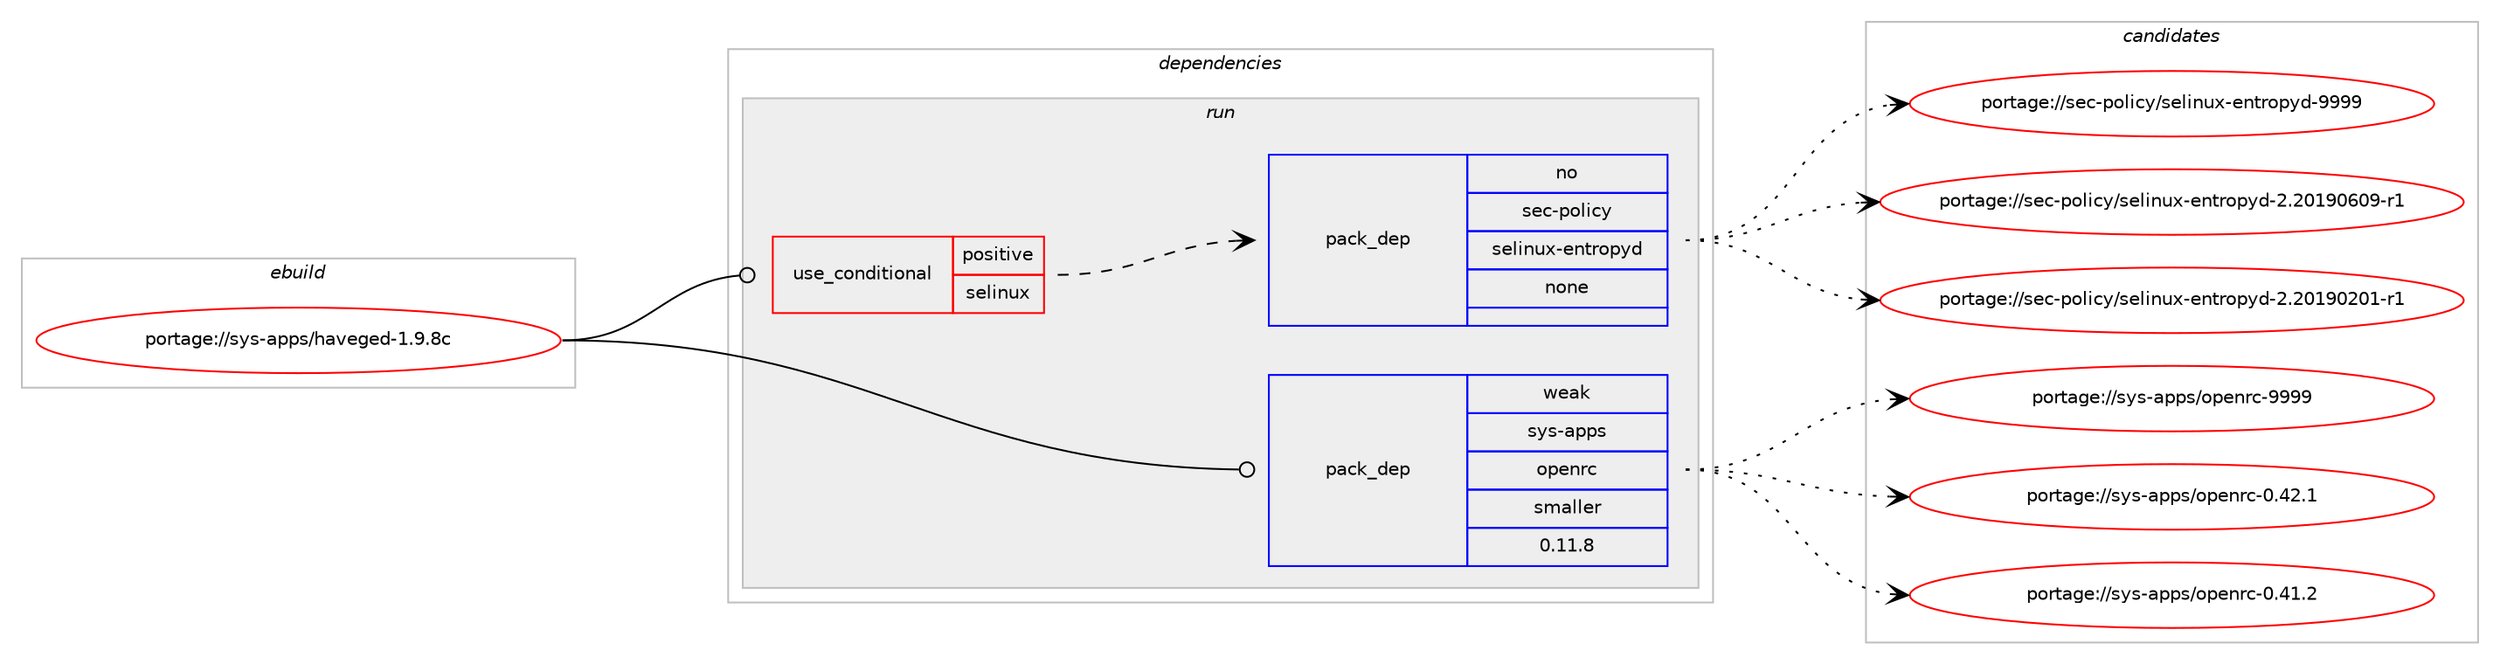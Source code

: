 digraph prolog {

# *************
# Graph options
# *************

newrank=true;
concentrate=true;
compound=true;
graph [rankdir=LR,fontname=Helvetica,fontsize=10,ranksep=1.5];#, ranksep=2.5, nodesep=0.2];
edge  [arrowhead=vee];
node  [fontname=Helvetica,fontsize=10];

# **********
# The ebuild
# **********

subgraph cluster_leftcol {
color=gray;
rank=same;
label=<<i>ebuild</i>>;
id [label="portage://sys-apps/haveged-1.9.8c", color=red, width=4, href="../sys-apps/haveged-1.9.8c.svg"];
}

# ****************
# The dependencies
# ****************

subgraph cluster_midcol {
color=gray;
label=<<i>dependencies</i>>;
subgraph cluster_compile {
fillcolor="#eeeeee";
style=filled;
label=<<i>compile</i>>;
}
subgraph cluster_compileandrun {
fillcolor="#eeeeee";
style=filled;
label=<<i>compile and run</i>>;
}
subgraph cluster_run {
fillcolor="#eeeeee";
style=filled;
label=<<i>run</i>>;
subgraph cond7942 {
dependency38665 [label=<<TABLE BORDER="0" CELLBORDER="1" CELLSPACING="0" CELLPADDING="4"><TR><TD ROWSPAN="3" CELLPADDING="10">use_conditional</TD></TR><TR><TD>positive</TD></TR><TR><TD>selinux</TD></TR></TABLE>>, shape=none, color=red];
subgraph pack29812 {
dependency38666 [label=<<TABLE BORDER="0" CELLBORDER="1" CELLSPACING="0" CELLPADDING="4" WIDTH="220"><TR><TD ROWSPAN="6" CELLPADDING="30">pack_dep</TD></TR><TR><TD WIDTH="110">no</TD></TR><TR><TD>sec-policy</TD></TR><TR><TD>selinux-entropyd</TD></TR><TR><TD>none</TD></TR><TR><TD></TD></TR></TABLE>>, shape=none, color=blue];
}
dependency38665:e -> dependency38666:w [weight=20,style="dashed",arrowhead="vee"];
}
id:e -> dependency38665:w [weight=20,style="solid",arrowhead="odot"];
subgraph pack29813 {
dependency38667 [label=<<TABLE BORDER="0" CELLBORDER="1" CELLSPACING="0" CELLPADDING="4" WIDTH="220"><TR><TD ROWSPAN="6" CELLPADDING="30">pack_dep</TD></TR><TR><TD WIDTH="110">weak</TD></TR><TR><TD>sys-apps</TD></TR><TR><TD>openrc</TD></TR><TR><TD>smaller</TD></TR><TR><TD>0.11.8</TD></TR></TABLE>>, shape=none, color=blue];
}
id:e -> dependency38667:w [weight=20,style="solid",arrowhead="odot"];
}
}

# **************
# The candidates
# **************

subgraph cluster_choices {
rank=same;
color=gray;
label=<<i>candidates</i>>;

subgraph choice29812 {
color=black;
nodesep=1;
choice11510199451121111081059912147115101108105110117120451011101161141111121211004557575757 [label="portage://sec-policy/selinux-entropyd-9999", color=red, width=4,href="../sec-policy/selinux-entropyd-9999.svg"];
choice115101994511211110810599121471151011081051101171204510111011611411111212110045504650484957485448574511449 [label="portage://sec-policy/selinux-entropyd-2.20190609-r1", color=red, width=4,href="../sec-policy/selinux-entropyd-2.20190609-r1.svg"];
choice115101994511211110810599121471151011081051101171204510111011611411111212110045504650484957485048494511449 [label="portage://sec-policy/selinux-entropyd-2.20190201-r1", color=red, width=4,href="../sec-policy/selinux-entropyd-2.20190201-r1.svg"];
dependency38666:e -> choice11510199451121111081059912147115101108105110117120451011101161141111121211004557575757:w [style=dotted,weight="100"];
dependency38666:e -> choice115101994511211110810599121471151011081051101171204510111011611411111212110045504650484957485448574511449:w [style=dotted,weight="100"];
dependency38666:e -> choice115101994511211110810599121471151011081051101171204510111011611411111212110045504650484957485048494511449:w [style=dotted,weight="100"];
}
subgraph choice29813 {
color=black;
nodesep=1;
choice115121115459711211211547111112101110114994557575757 [label="portage://sys-apps/openrc-9999", color=red, width=4,href="../sys-apps/openrc-9999.svg"];
choice1151211154597112112115471111121011101149945484652504649 [label="portage://sys-apps/openrc-0.42.1", color=red, width=4,href="../sys-apps/openrc-0.42.1.svg"];
choice1151211154597112112115471111121011101149945484652494650 [label="portage://sys-apps/openrc-0.41.2", color=red, width=4,href="../sys-apps/openrc-0.41.2.svg"];
dependency38667:e -> choice115121115459711211211547111112101110114994557575757:w [style=dotted,weight="100"];
dependency38667:e -> choice1151211154597112112115471111121011101149945484652504649:w [style=dotted,weight="100"];
dependency38667:e -> choice1151211154597112112115471111121011101149945484652494650:w [style=dotted,weight="100"];
}
}

}
